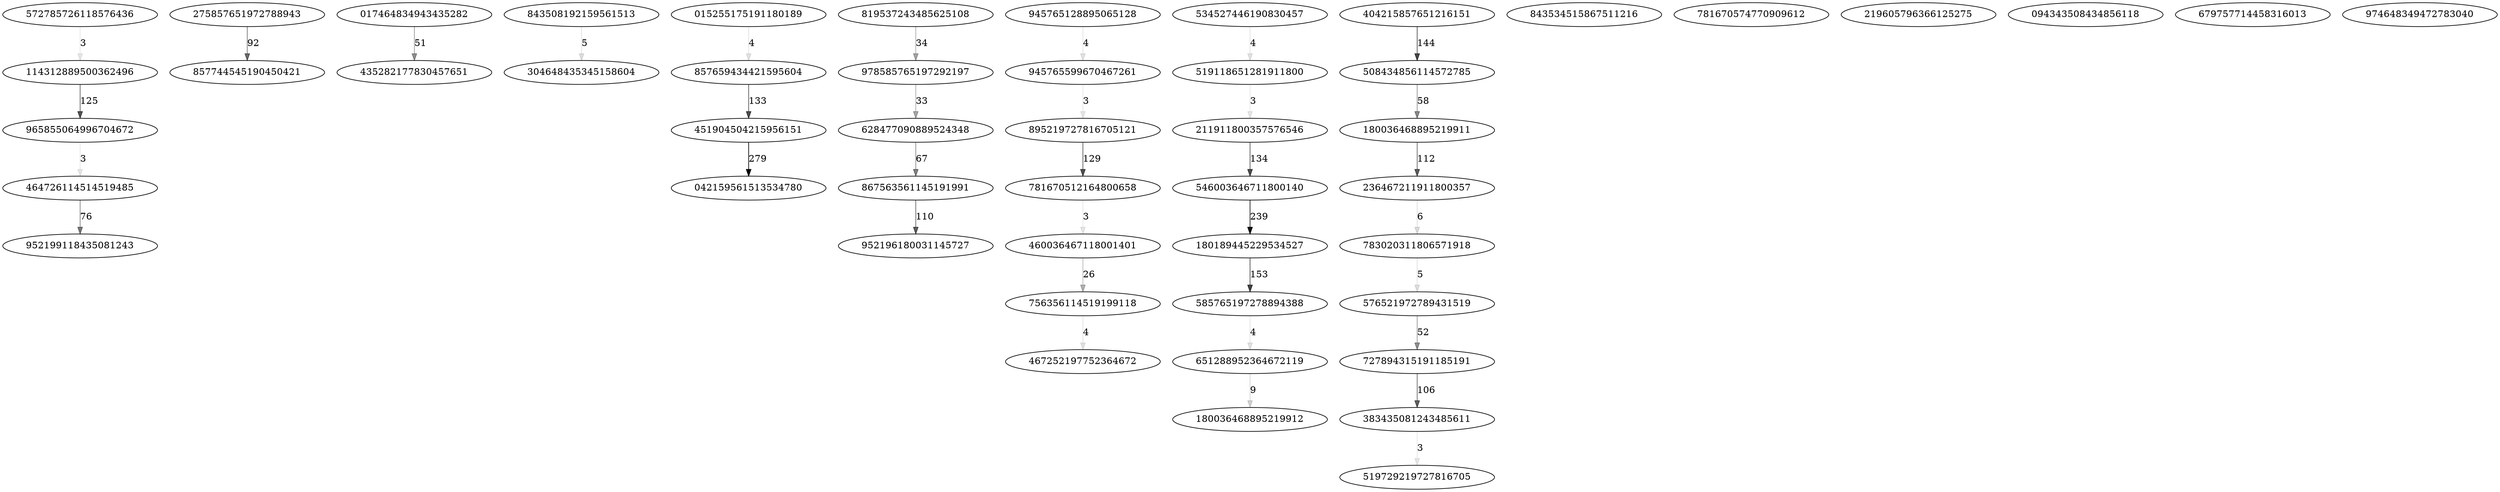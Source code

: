 digraph {
	965855064996704672
	464726114514519485
	114312889500362496
	952199118435081243
	572785726118576436
	275857651972788943
	857744545190450421
	017464834943435282
	435282177830457651
	843508192159561513
	304648435345158604
	015255175191180189
	857659434421595604
	451904504215956151
	042159561513534780
	978585765197292197
	628477090889524348
	867563561145191991
	952196180031145727
	819537243485625108
	945765128895065128
	945765599670467261
	895219727816705121
	781670512164800658
	460036467118001401
	756356114519199118
	467252197752364672
	211911800357576546
	546003646711800140
	180189445229534527
	585765197278894388
	519118651281911800
	534527446190830457
	651288952364672119
	180036468895219912
	508434856114572785
	180036468895219911
	404215857651216151
	236467211911800357
	783020311806571918
	727894315191185191
	383435081243485611
	576521972789431519
	519729219727816705
	843534515867511216
	781670574770909612
	219605796366125275
	094343508434856118
	679757714458316013
	974648349472783040
	965855064996704672 -> 464726114514519485 [label=3 color="#0000001a"]
	464726114514519485 -> 952199118435081243 [label=76 color="#00000085"]
	114312889500362496 -> 965855064996704672 [label=125 color="#000000aa"]
	572785726118576436 -> 114312889500362496 [label=3 color="#0000001a"]
	275857651972788943 -> 857744545190450421 [label=92 color="#00000092"]
	017464834943435282 -> 435282177830457651 [label=51 color="#0000006d"]
	843508192159561513 -> 304648435345158604 [label=5 color="#00000022"]
	015255175191180189 -> 857659434421595604 [label=4 color="#0000001e"]
	857659434421595604 -> 451904504215956151 [label=133 color="#000000b0"]
	451904504215956151 -> 042159561513534780 [label=279 color="#000000ff"]
	978585765197292197 -> 628477090889524348 [label=33 color="#00000057"]
	628477090889524348 -> 867563561145191991 [label=67 color="#0000007c"]
	867563561145191991 -> 952196180031145727 [label=110 color="#000000a0"]
	819537243485625108 -> 978585765197292197 [label=34 color="#00000059"]
	945765128895065128 -> 945765599670467261 [label=4 color="#0000001e"]
	945765599670467261 -> 895219727816705121 [label=3 color="#0000001a"]
	895219727816705121 -> 781670512164800658 [label=129 color="#000000ad"]
	781670512164800658 -> 460036467118001401 [label=3 color="#0000001a"]
	460036467118001401 -> 756356114519199118 [label=26 color="#0000004d"]
	756356114519199118 -> 467252197752364672 [label=4 color="#0000001e"]
	211911800357576546 -> 546003646711800140 [label=134 color="#000000b0"]
	546003646711800140 -> 180189445229534527 [label=239 color="#000000ec"]
	180189445229534527 -> 585765197278894388 [label=153 color="#000000bc"]
	585765197278894388 -> 651288952364672119 [label=4 color="#0000001e"]
	519118651281911800 -> 211911800357576546 [label=3 color="#0000001a"]
	534527446190830457 -> 519118651281911800 [label=4 color="#0000001e"]
	651288952364672119 -> 180036468895219912 [label=9 color="#0000002d"]
	508434856114572785 -> 180036468895219911 [label=58 color="#00000074"]
	180036468895219911 -> 236467211911800357 [label=112 color="#000000a1"]
	404215857651216151 -> 508434856114572785 [label=144 color="#000000b7"]
	236467211911800357 -> 783020311806571918 [label=6 color="#00000025"]
	783020311806571918 -> 576521972789431519 [label=5 color="#00000022"]
	727894315191185191 -> 383435081243485611 [label=106 color="#0000009d"]
	383435081243485611 -> 519729219727816705 [label=3 color="#0000001a"]
	576521972789431519 -> 727894315191185191 [label=52 color="#0000006e"]
}
